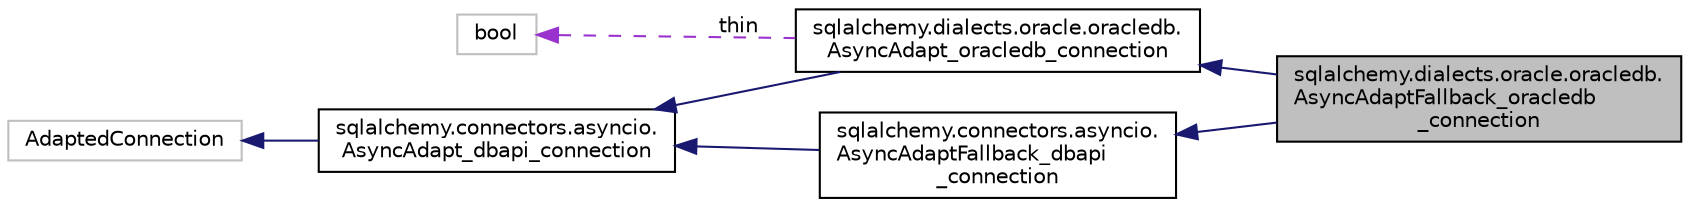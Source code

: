 digraph "sqlalchemy.dialects.oracle.oracledb.AsyncAdaptFallback_oracledb_connection"
{
 // LATEX_PDF_SIZE
  edge [fontname="Helvetica",fontsize="10",labelfontname="Helvetica",labelfontsize="10"];
  node [fontname="Helvetica",fontsize="10",shape=record];
  rankdir="LR";
  Node1 [label="sqlalchemy.dialects.oracle.oracledb.\lAsyncAdaptFallback_oracledb\l_connection",height=0.2,width=0.4,color="black", fillcolor="grey75", style="filled", fontcolor="black",tooltip=" "];
  Node2 -> Node1 [dir="back",color="midnightblue",fontsize="10",style="solid",fontname="Helvetica"];
  Node2 [label="sqlalchemy.connectors.asyncio.\lAsyncAdaptFallback_dbapi\l_connection",height=0.2,width=0.4,color="black", fillcolor="white", style="filled",URL="$classsqlalchemy_1_1connectors_1_1asyncio_1_1AsyncAdaptFallback__dbapi__connection.html",tooltip=" "];
  Node3 -> Node2 [dir="back",color="midnightblue",fontsize="10",style="solid",fontname="Helvetica"];
  Node3 [label="sqlalchemy.connectors.asyncio.\lAsyncAdapt_dbapi_connection",height=0.2,width=0.4,color="black", fillcolor="white", style="filled",URL="$classsqlalchemy_1_1connectors_1_1asyncio_1_1AsyncAdapt__dbapi__connection.html",tooltip=" "];
  Node4 -> Node3 [dir="back",color="midnightblue",fontsize="10",style="solid",fontname="Helvetica"];
  Node4 [label="AdaptedConnection",height=0.2,width=0.4,color="grey75", fillcolor="white", style="filled",tooltip=" "];
  Node5 -> Node1 [dir="back",color="midnightblue",fontsize="10",style="solid",fontname="Helvetica"];
  Node5 [label="sqlalchemy.dialects.oracle.oracledb.\lAsyncAdapt_oracledb_connection",height=0.2,width=0.4,color="black", fillcolor="white", style="filled",URL="$classsqlalchemy_1_1dialects_1_1oracle_1_1oracledb_1_1AsyncAdapt__oracledb__connection.html",tooltip=" "];
  Node3 -> Node5 [dir="back",color="midnightblue",fontsize="10",style="solid",fontname="Helvetica"];
  Node6 -> Node5 [dir="back",color="darkorchid3",fontsize="10",style="dashed",label=" thin" ,fontname="Helvetica"];
  Node6 [label="bool",height=0.2,width=0.4,color="grey75", fillcolor="white", style="filled",tooltip=" "];
}
